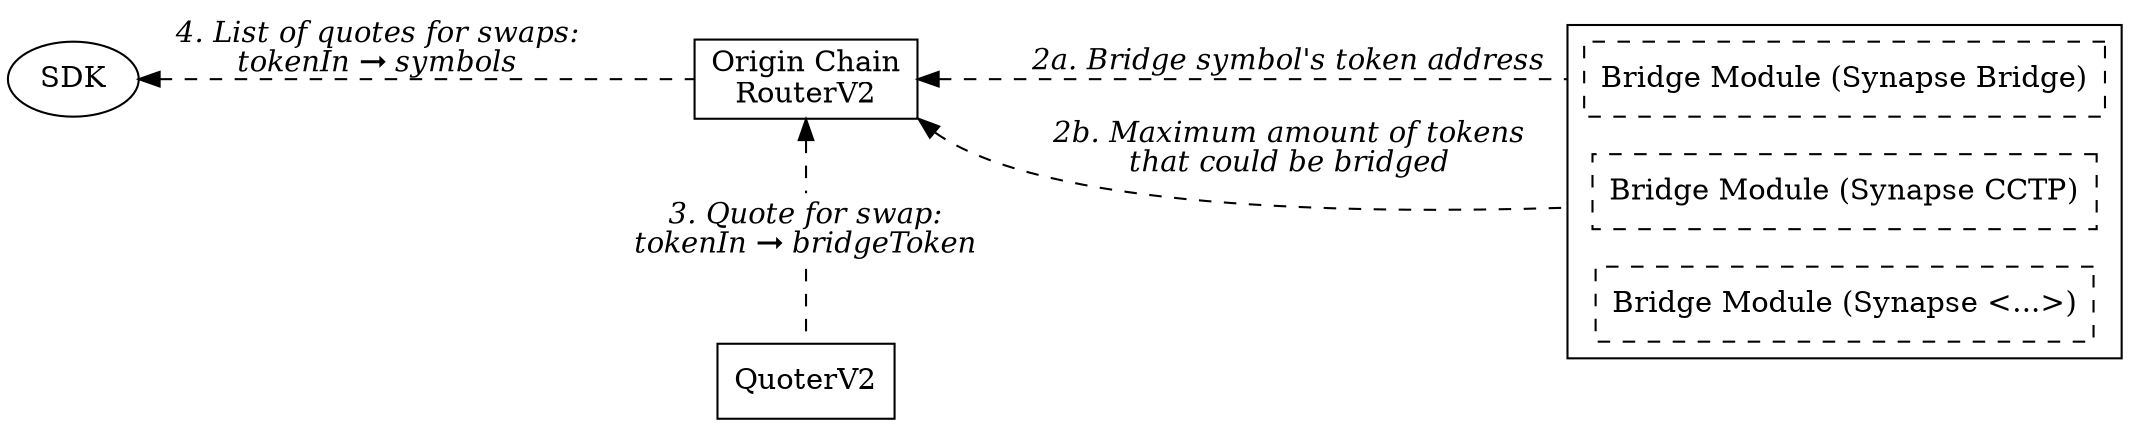 digraph {
    compound = true;
    
    sdk [label = "SDK";];
    router [label = "Origin Chain\nRouterV2";shape = rect;];
    swapQuote [label = <<I>3. Quote for swap:<br></br>tokenIn &#10142; bridgeToken</I>>;shape = none;];
    quoter [label = "QuoterV2";shape = rect;];
    
    rankdir = "LR";
    sdk -> router [label = <<I>4. List of quotes for swaps:<br></br>tokenIn &#10142; symbols</I>>; style = dashed; dir = back;];
    
    subgraph cluster1 {
        node [shape = rect; style = dashed;];
        module1 [label = "Bridge Module (Synapse Bridge)";];
        module2 [label = "Bridge Module (Synapse CCTP)";];
        module3 [label = "Bridge Module (Synapse <...>)";];
    }
    
    subgraph {
        rank = same;
        router -> swapQuote [style = dashed; dir = back;];
        swapQuote -> quoter [style = dashed; dir = none;];
    }
    
    router -> module1 [label = <<I>2a. Bridge symbol's token address</I>>; lhead = cluster1; style = dashed; dir = back; weight = 10;];
    router:se -> module2 [label = <<I>2b. Maximum amount of tokens<br></br>that could be bridged</I>>; lhead = cluster1; style = dashed; dir = back;];
}